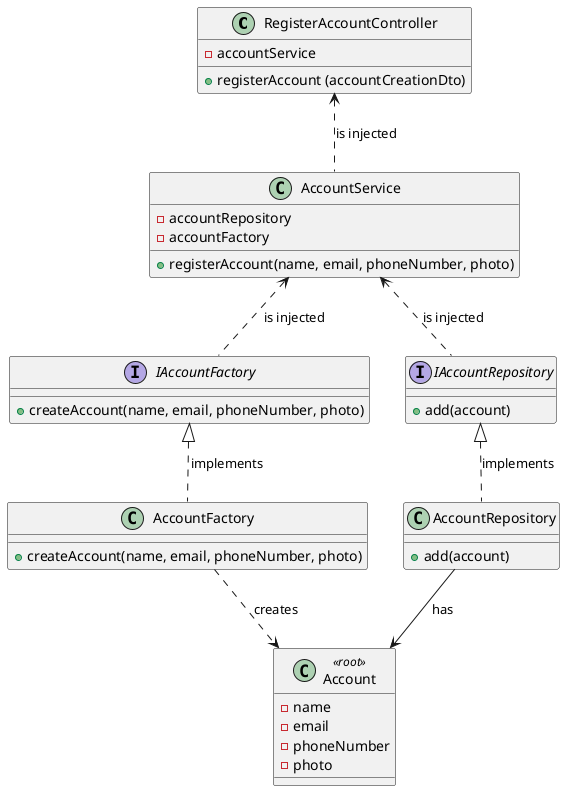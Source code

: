 @startuml

class RegisterAccountController {
- accountService
+ registerAccount (accountCreationDto)
}

class AccountService{
- accountRepository
- accountFactory
+ registerAccount(name, email, phoneNumber, photo)
}

interface IAccountFactory{
+ createAccount(name, email, phoneNumber, photo)
}

class AccountFactory{
+ createAccount(name, email, phoneNumber, photo)
}

interface IAccountRepository{
+ add(account)
}

class AccountRepository{
+ add(account)
}

class Account<<root>>{
- name
- email
-phoneNumber
-photo
}

RegisterAccountController <.. AccountService: is injected
AccountService <.. IAccountRepository: is injected
AccountService <.. IAccountFactory: is injected
IAccountFactory <|.. AccountFactory: implements
AccountFactory ..> Account: creates
IAccountRepository <|.. AccountRepository: implements
AccountRepository --> Account: has


@enduml